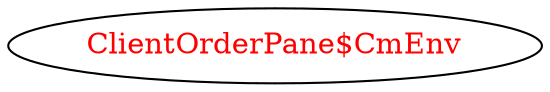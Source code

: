 digraph dependencyGraph {
 concentrate=true;
 ranksep="2.0";
 rankdir="LR"; 
 splines="ortho";
"ClientOrderPane$CmEnv" [fontcolor="red"];
}
